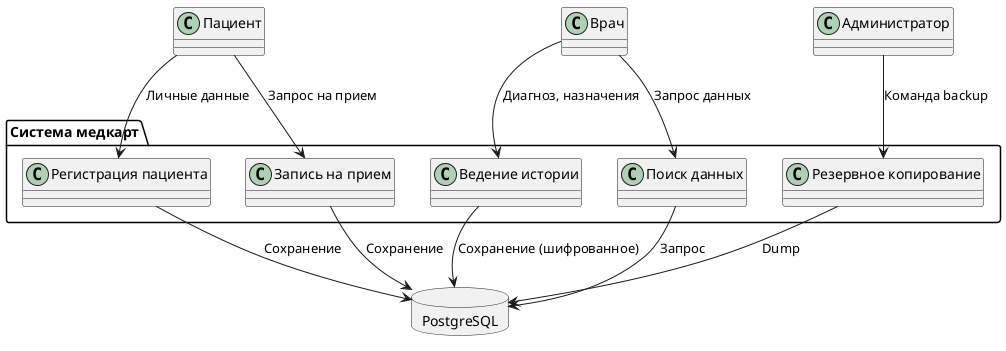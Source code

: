 @startuml
!define RECTANGLE class
' Добавляем директиву allowmixing для смешивания типов элементов
allowmixing

' Внешние сущности
RECTANGLE "Пациент" as patient
RECTANGLE "Врач" as doctor
RECTANGLE "Администратор" as admin

' Процессы системы
package "Система медкарт" {
    RECTANGLE "Регистрация пациента" as reg
    RECTANGLE "Запись на прием" as appointment
    RECTANGLE "Ведение истории" as history
    RECTANGLE "Поиск данных" as search
    RECTANGLE "Резервное копирование" as backup
}

' База данных
database "PostgreSQL" as db

' Потоки данных
patient --> reg : Личные данные
patient --> appointment : Запрос на прием
doctor --> history : Диагноз, назначения
doctor --> search : Запрос данных
admin --> backup : Команда backup
reg --> db : Сохранение
appointment --> db : Сохранение
history --> db : Сохранение (шифрованное)
search --> db : Запрос
backup --> db : Dump
@enduml